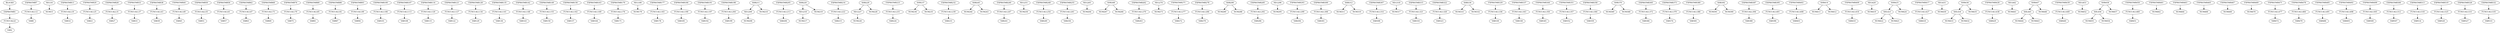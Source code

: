 digraph A { 
FUNCCALL6 -> VAR2
EXPRSTMR1 -> FUNCCALL6
FUNCCALL12 -> VAR8
EXPRSTMR7 -> FUNCCALL12
NEG16 -> NUM15
FUNCCALL19 -> VAR14
EXPRSTMR13 -> FUNCCALL19
FUNCCALL25 -> VAR21
EXPRSTMR20 -> FUNCCALL25
FUNCCALL31 -> VAR27
EXPRSTMR26 -> FUNCCALL31
FUNCCALL37 -> VAR33
EXPRSTMR32 -> FUNCCALL37
FUNCCALL43 -> VAR39
EXPRSTMR38 -> FUNCCALL43
FUNCCALL49 -> VAR45
EXPRSTMR44 -> FUNCCALL49
FUNCCALL55 -> VAR51
EXPRSTMR50 -> FUNCCALL55
FUNCCALL61 -> VAR57
EXPRSTMR56 -> FUNCCALL61
FUNCCALL67 -> VAR63
EXPRSTMR62 -> FUNCCALL67
FUNCCALL73 -> VAR69
EXPRSTMR68 -> FUNCCALL73
FUNCCALL79 -> VAR75
EXPRSTMR74 -> FUNCCALL79
FUNCCALL85 -> VAR81
EXPRSTMR80 -> FUNCCALL85
FUNCCALL92 -> VAR87
EXPRSTMR86 -> FUNCCALL92
FUNCCALL99 -> VAR94
EXPRSTMR93 -> FUNCCALL99
FUNCCALL106 -> VAR101
EXPRSTMR100 -> FUNCCALL106
FUNCCALL113 -> VAR108
EXPRSTMR107 -> FUNCCALL113
FUNCCALL120 -> VAR115
EXPRSTMR114 -> FUNCCALL120
FUNCCALL127 -> VAR122
EXPRSTMR121 -> FUNCCALL127
FUNCCALL134 -> VAR129
EXPRSTMR128 -> FUNCCALL134
FUNCCALL141 -> VAR136
EXPRSTMR135 -> FUNCCALL141
FUNCCALL148 -> VAR143
EXPRSTMR142 -> FUNCCALL148
FUNCCALL155 -> VAR150
EXPRSTMR149 -> FUNCCALL155
FUNCCALL162 -> VAR157
EXPRSTMR156 -> FUNCCALL162
FUNCCALL169 -> VAR164
EXPRSTMR163 -> FUNCCALL169
FUNCCALL176 -> VAR171
EXPRSTMR170 -> FUNCCALL176
NEG180 -> NUM179
FUNCCALL183 -> VAR178
EXPRSTMR177 -> FUNCCALL183
FUNCCALL190 -> VAR185
EXPRSTMR184 -> FUNCCALL190
FUNCCALL197 -> VAR192
EXPRSTMR191 -> FUNCCALL197
FUNCCALL204 -> VAR199
EXPRSTMR198 -> FUNCCALL204
NEG209 -> NUM208
SHR211 -> NUM210
SHR211 -> NEG209
FUNCCALL213 -> VAR206
EXPRSTMR205 -> FUNCCALL213
NEG218 -> NUM217
SHR220 -> NUM219
SHR220 -> NEG218
FUNCCALL222 -> VAR215
EXPRSTMR214 -> FUNCCALL222
NEG227 -> NUM226
SHR229 -> NUM228
SHR229 -> NEG227
FUNCCALL231 -> VAR224
EXPRSTMR223 -> FUNCCALL231
SHR237 -> NUM236
SHR237 -> NUM235
FUNCCALL239 -> VAR233
EXPRSTMR232 -> FUNCCALL239
SHR245 -> NUM244
SHR245 -> NUM243
FUNCCALL247 -> VAR241
EXPRSTMR240 -> FUNCCALL247
NEG251 -> NUM250
FUNCCALL254 -> VAR249
EXPRSTMR248 -> FUNCCALL254
FUNCCALL261 -> VAR256
EXPRSTMR255 -> FUNCCALL261
NEG265 -> NUM264
SHR268 -> NUM267
SHR268 -> NUM266
FUNCCALL270 -> VAR263
EXPRSTMR262 -> FUNCCALL270
NEG274 -> NUM273
FUNCCALL277 -> VAR272
EXPRSTMR271 -> FUNCCALL277
FUNCCALL284 -> VAR279
EXPRSTMR278 -> FUNCCALL284
SHR290 -> NUM289
SHR290 -> NUM288
FUNCCALL292 -> VAR286
EXPRSTMR285 -> FUNCCALL292
NEG296 -> NUM295
FUNCCALL299 -> VAR294
EXPRSTMR293 -> FUNCCALL299
FUNCCALL306 -> VAR301
EXPRSTMR300 -> FUNCCALL306
SHR312 -> NUM311
SHR312 -> NUM310
FUNCCALL314 -> VAR308
EXPRSTMR307 -> FUNCCALL314
NEG318 -> NUM317
FUNCCALL321 -> VAR316
EXPRSTMR315 -> FUNCCALL321
FUNCCALL328 -> VAR323
EXPRSTMR322 -> FUNCCALL328
SHR334 -> NUM333
SHR334 -> NUM332
FUNCCALL336 -> VAR330
EXPRSTMR329 -> FUNCCALL336
FUNCCALL343 -> VAR338
EXPRSTMR337 -> FUNCCALL343
FUNCCALL350 -> VAR345
EXPRSTMR344 -> FUNCCALL350
FUNCCALL357 -> VAR352
EXPRSTMR351 -> FUNCCALL357
FUNCCALL364 -> VAR359
EXPRSTMR358 -> FUNCCALL364
SHR370 -> NUM369
SHR370 -> NUM368
FUNCCALL372 -> VAR366
EXPRSTMR365 -> FUNCCALL372
FUNCCALL379 -> VAR374
EXPRSTMR373 -> FUNCCALL379
FUNCCALL386 -> VAR381
EXPRSTMR380 -> FUNCCALL386
SHR392 -> NUM391
SHR392 -> NUM390
FUNCCALL394 -> VAR388
EXPRSTMR387 -> FUNCCALL394
FUNCCALL401 -> VAR396
EXPRSTMR395 -> FUNCCALL401
FUNCCALL408 -> VAR403
EXPRSTMR402 -> FUNCCALL408
SHR414 -> NUM413
SHR414 -> NUM412
FUNCCALL416 -> VAR410
EXPRSTMR409 -> FUNCCALL416
NEG420 -> NUM419
SHL423 -> NUM422
SHL423 -> NUM421
SHR425 -> NUM424
SHR425 -> SHL423
FUNCCALL427 -> VAR418
EXPRSTMR417 -> FUNCCALL427
NEG431 -> NUM430
SHL434 -> NUM433
SHL434 -> NUM432
SHR436 -> NUM435
SHR436 -> SHL434
FUNCCALL438 -> VAR429
EXPRSTMR428 -> FUNCCALL438
NEG442 -> NUM441
SHL445 -> NUM444
SHL445 -> NUM443
SHR447 -> NUM446
SHR447 -> SHL445
FUNCCALL449 -> VAR440
EXPRSTMR439 -> FUNCCALL449
NEG453 -> NUM452
SHL456 -> NUM455
SHL456 -> NUM454
SHR458 -> NUM457
SHR458 -> SHL456
FUNCCALL460 -> VAR451
EXPRSTMR450 -> FUNCCALL460
EXPRSTMR461 -> NUM462
EXPRSTMR463 -> NUM464
EXPRSTMR465 -> NUM466
EXPRSTMR467 -> NUM468
EXPRSTMR469 -> NUM470
FUNCCALL477 -> VAR472
EXPRSTMR471 -> FUNCCALL477
FUNCCALL484 -> VAR479
EXPRSTMR478 -> FUNCCALL484
FUNCCALL491 -> VAR486
EXPRSTMR485 -> FUNCCALL491
FUNCCALL498 -> VAR493
EXPRSTMR492 -> FUNCCALL498
FUNCCALL505 -> VAR500
EXPRSTMR499 -> FUNCCALL505
FUNCCALL512 -> VAR507
EXPRSTMR506 -> FUNCCALL512
FUNCCALL518 -> VAR514
EXPRSTMR513 -> FUNCCALL518
FUNCCALL525 -> VAR520
EXPRSTMR519 -> FUNCCALL525
FUNCCALL531 -> VAR527
EXPRSTMR526 -> FUNCCALL531
FUNCCALL535 -> VAR533
EXPRSTMR532 -> FUNCCALL535
BLOCK0 -> EXPRSTMR1
}
